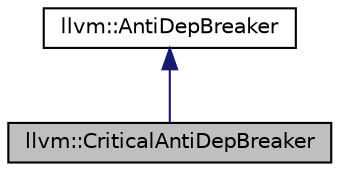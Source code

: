 digraph "llvm::CriticalAntiDepBreaker"
{
 // LATEX_PDF_SIZE
  bgcolor="transparent";
  edge [fontname="Helvetica",fontsize="10",labelfontname="Helvetica",labelfontsize="10"];
  node [fontname="Helvetica",fontsize="10",shape="box"];
  Node1 [label="llvm::CriticalAntiDepBreaker",height=0.2,width=0.4,color="black", fillcolor="grey75", style="filled", fontcolor="black",tooltip=" "];
  Node2 -> Node1 [dir="back",color="midnightblue",fontsize="10",style="solid",fontname="Helvetica"];
  Node2 [label="llvm::AntiDepBreaker",height=0.2,width=0.4,color="black",URL="$classllvm_1_1AntiDepBreaker.html",tooltip="This class works in conjunction with the post-RA scheduler to rename registers to break register anti..."];
}
